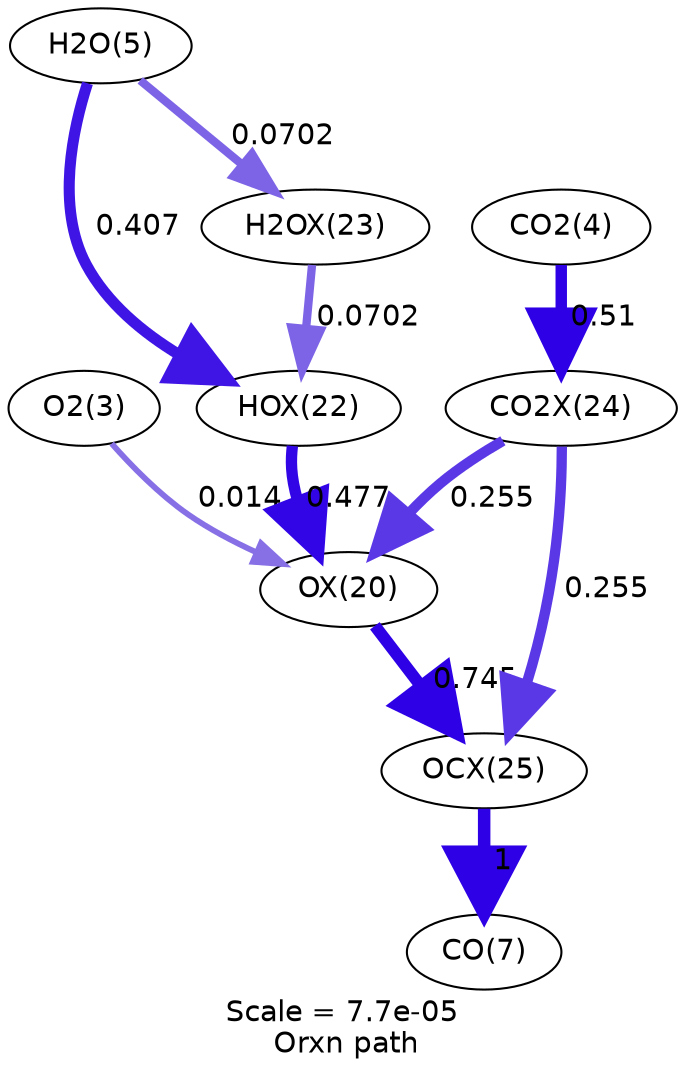 digraph reaction_paths {
center=1;
s4 -> s24[fontname="Helvetica", penwidth=2.78, arrowsize=1.39, color="0.7, 0.514, 0.9"
, label=" 0.014"];
s26 -> s24[fontname="Helvetica", penwidth=5.44, arrowsize=2.72, color="0.7, 0.977, 0.9"
, label=" 0.477"];
s24 -> s29[fontname="Helvetica", penwidth=5.78, arrowsize=2.89, color="0.7, 1.25, 0.9"
, label=" 0.745"];
s28 -> s24[fontname="Helvetica", penwidth=4.97, arrowsize=2.48, color="0.7, 0.755, 0.9"
, label=" 0.255"];
s6 -> s26[fontname="Helvetica", penwidth=5.32, arrowsize=2.66, color="0.7, 0.907, 0.9"
, label=" 0.407"];
s27 -> s26[fontname="Helvetica", penwidth=3.99, arrowsize=2, color="0.7, 0.57, 0.9"
, label=" 0.0702"];
s6 -> s27[fontname="Helvetica", penwidth=3.99, arrowsize=2, color="0.7, 0.57, 0.9"
, label=" 0.0702"];
s29 -> s8[fontname="Helvetica", penwidth=6, arrowsize=3, color="0.7, 1.5, 0.9"
, label=" 1"];
s28 -> s29[fontname="Helvetica", penwidth=4.97, arrowsize=2.48, color="0.7, 0.755, 0.9"
, label=" 0.255"];
s5 -> s28[fontname="Helvetica", penwidth=5.49, arrowsize=2.75, color="0.7, 1.01, 0.9"
, label=" 0.51"];
s4 [ fontname="Helvetica", label="O2(3)"];
s5 [ fontname="Helvetica", label="CO2(4)"];
s6 [ fontname="Helvetica", label="H2O(5)"];
s8 [ fontname="Helvetica", label="CO(7)"];
s24 [ fontname="Helvetica", label="OX(20)"];
s26 [ fontname="Helvetica", label="HOX(22)"];
s27 [ fontname="Helvetica", label="H2OX(23)"];
s28 [ fontname="Helvetica", label="CO2X(24)"];
s29 [ fontname="Helvetica", label="OCX(25)"];
 label = "Scale = 7.7e-05\l Orxn path";
 fontname = "Helvetica";
}
